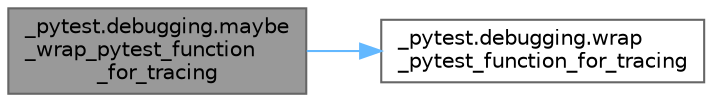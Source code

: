 digraph "_pytest.debugging.maybe_wrap_pytest_function_for_tracing"
{
 // LATEX_PDF_SIZE
  bgcolor="transparent";
  edge [fontname=Helvetica,fontsize=10,labelfontname=Helvetica,labelfontsize=10];
  node [fontname=Helvetica,fontsize=10,shape=box,height=0.2,width=0.4];
  rankdir="LR";
  Node1 [id="Node000001",label="_pytest.debugging.maybe\l_wrap_pytest_function\l_for_tracing",height=0.2,width=0.4,color="gray40", fillcolor="grey60", style="filled", fontcolor="black",tooltip=" "];
  Node1 -> Node2 [id="edge1_Node000001_Node000002",color="steelblue1",style="solid",tooltip=" "];
  Node2 [id="Node000002",label="_pytest.debugging.wrap\l_pytest_function_for_tracing",height=0.2,width=0.4,color="grey40", fillcolor="white", style="filled",URL="$namespace__pytest_1_1debugging.html#a25bd79dd243caa88f23fecf78fdcfeac",tooltip=" "];
}
